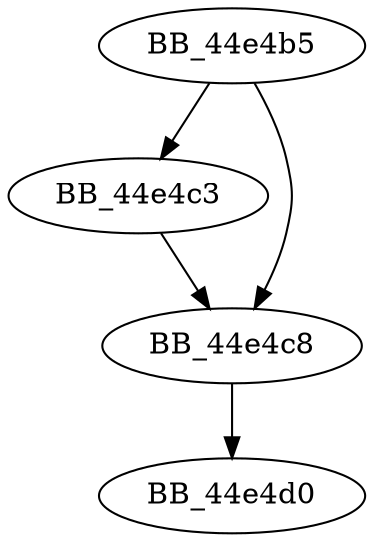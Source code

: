 DiGraph sub_44E4B5{
BB_44e4b5->BB_44e4c3
BB_44e4b5->BB_44e4c8
BB_44e4c3->BB_44e4c8
BB_44e4c8->BB_44e4d0
}
